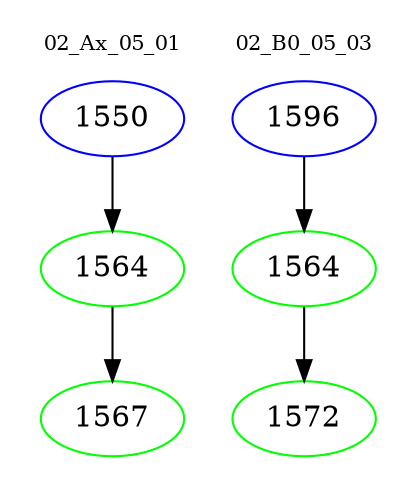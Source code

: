 digraph{
subgraph cluster_0 {
color = white
label = "02_Ax_05_01";
fontsize=10;
T0_1550 [label="1550", color="blue"]
T0_1550 -> T0_1564 [color="black"]
T0_1564 [label="1564", color="green"]
T0_1564 -> T0_1567 [color="black"]
T0_1567 [label="1567", color="green"]
}
subgraph cluster_1 {
color = white
label = "02_B0_05_03";
fontsize=10;
T1_1596 [label="1596", color="blue"]
T1_1596 -> T1_1564 [color="black"]
T1_1564 [label="1564", color="green"]
T1_1564 -> T1_1572 [color="black"]
T1_1572 [label="1572", color="green"]
}
}
